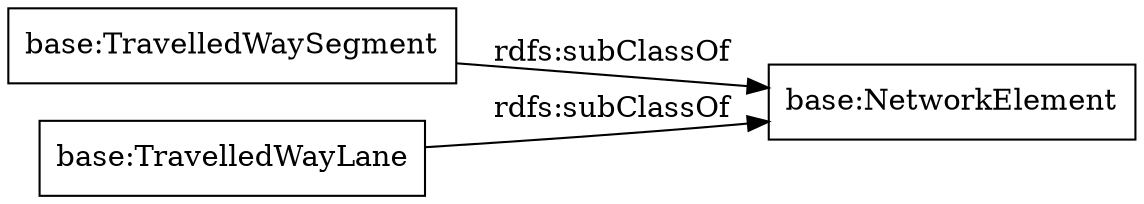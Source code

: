 digraph ar2dtool_diagram { 
rankdir=LR;
size="1000"
node [shape = rectangle, color="black"]; "base:NetworkElement" "base:TravelledWaySegment" "base:TravelledWayLane" ; /*classes style*/
	"base:TravelledWaySegment" -> "base:NetworkElement" [ label = "rdfs:subClassOf" ];
	"base:TravelledWayLane" -> "base:NetworkElement" [ label = "rdfs:subClassOf" ];

}
